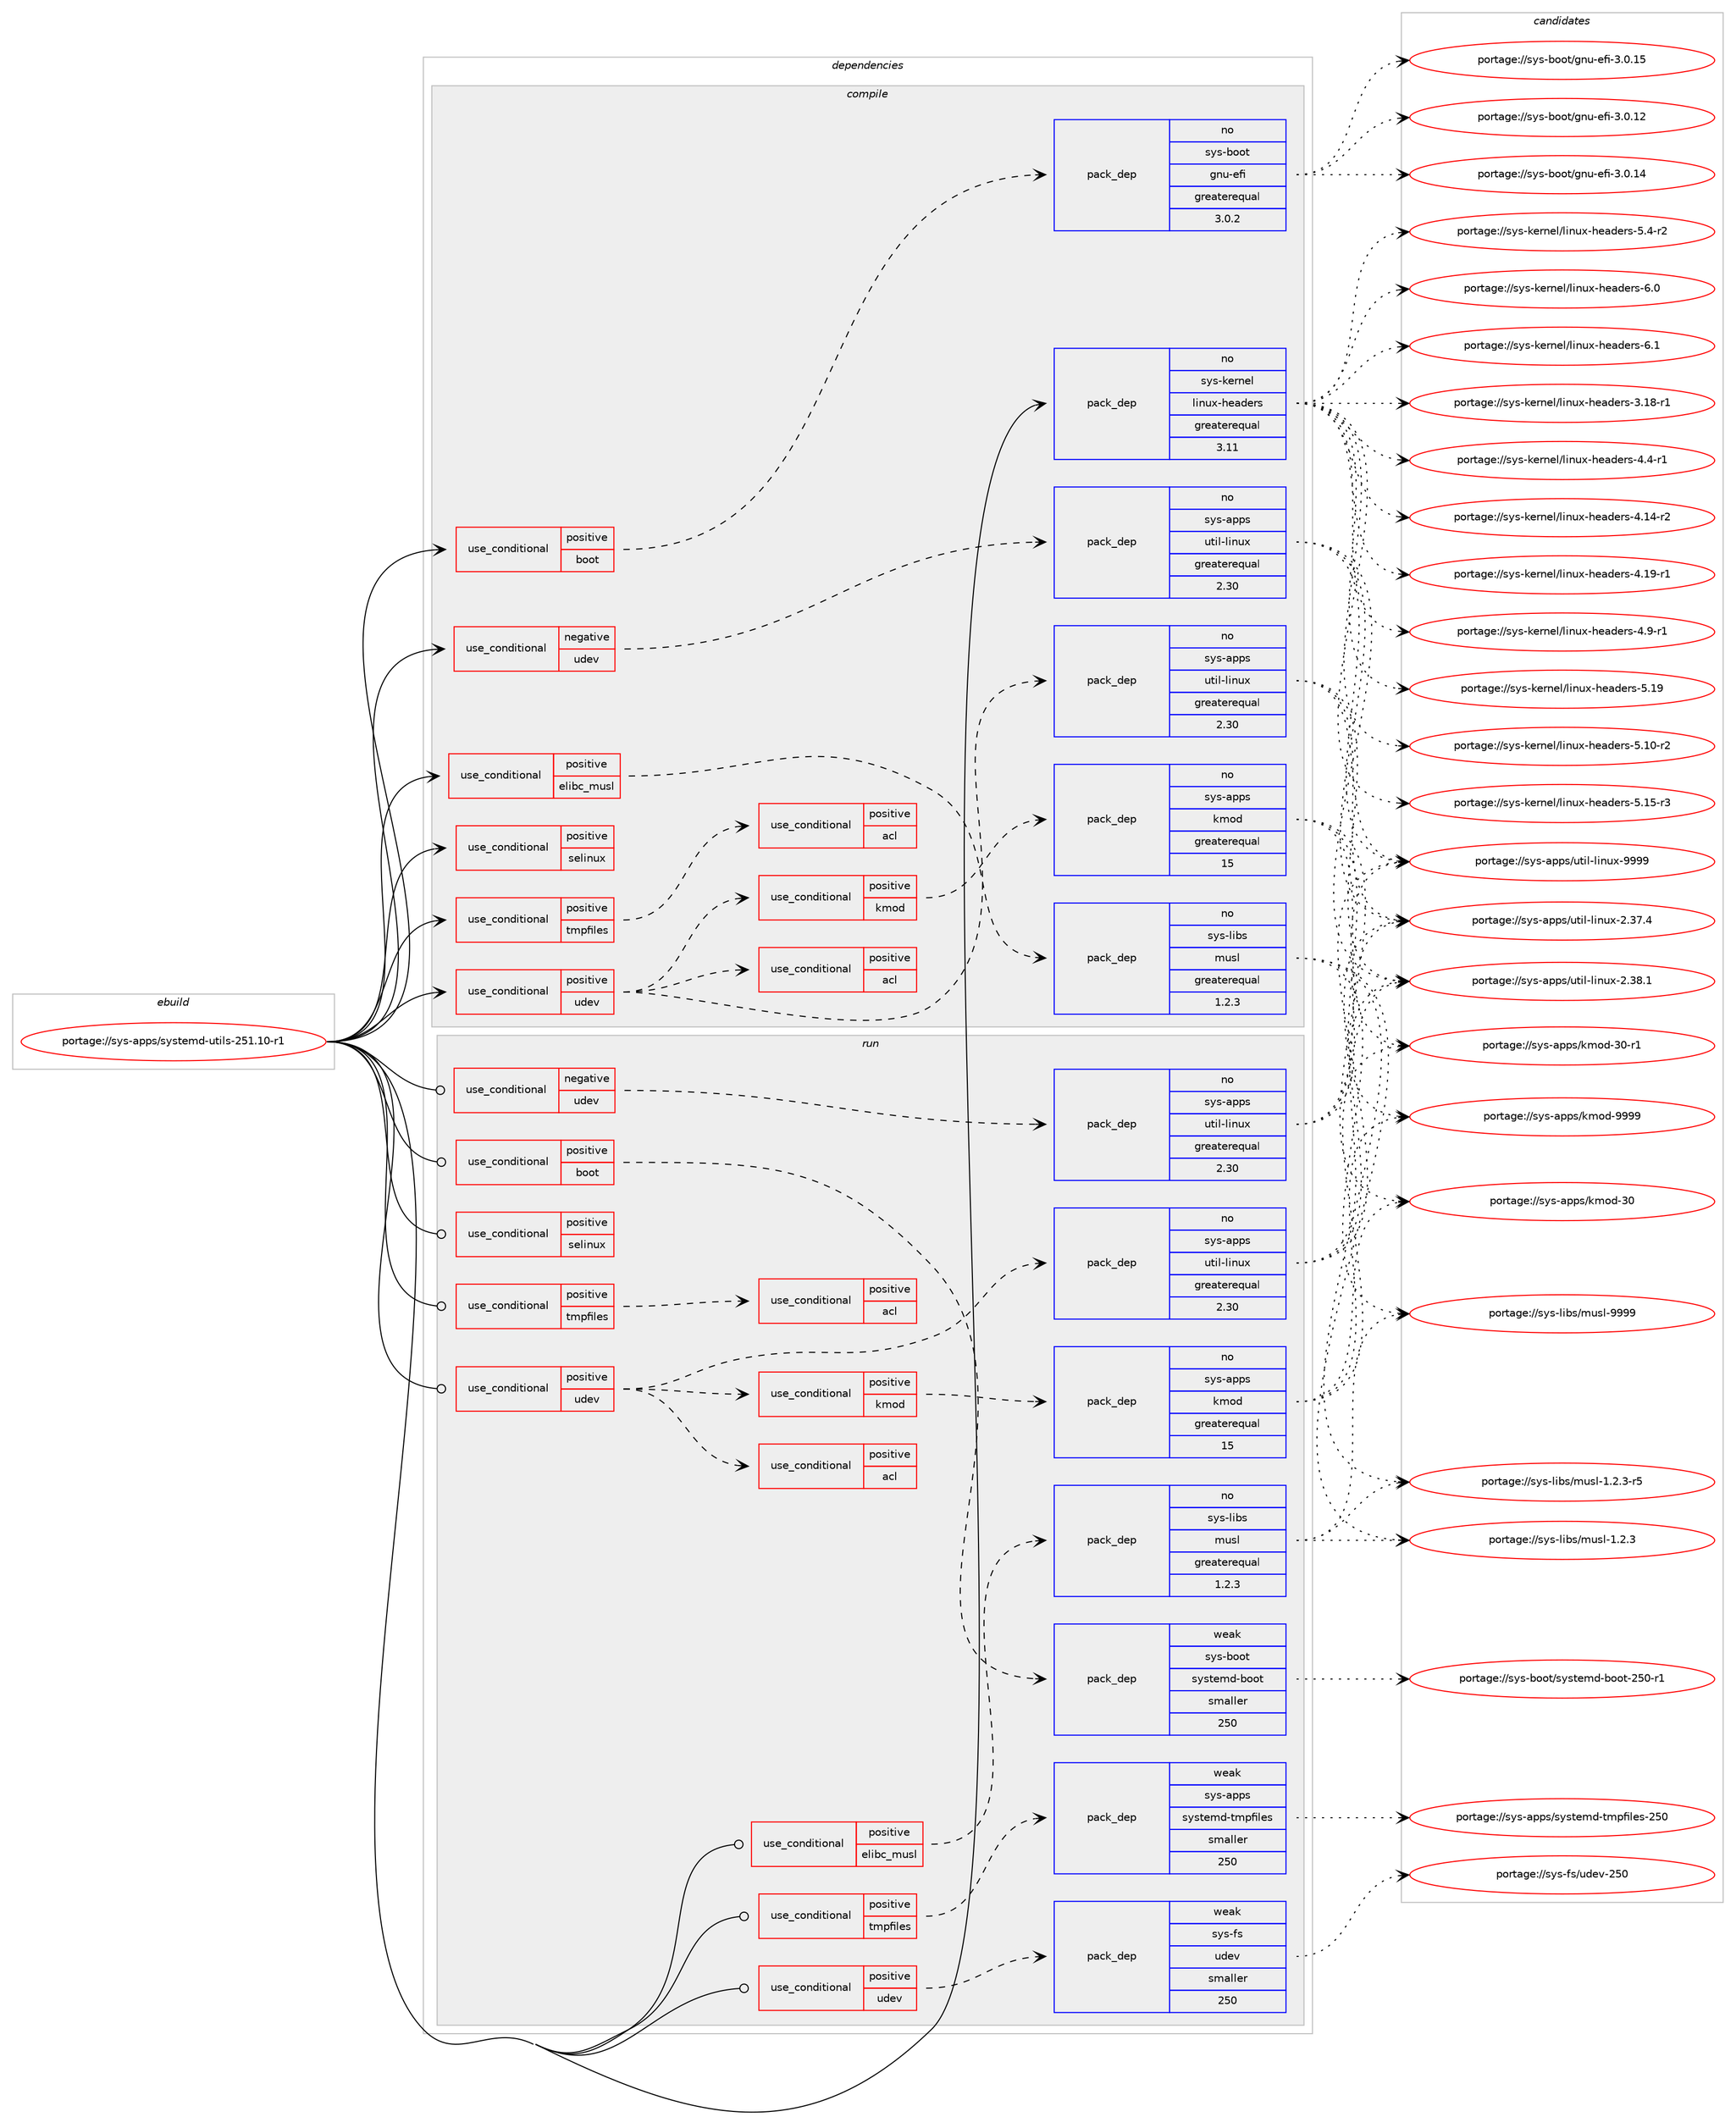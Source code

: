 digraph prolog {

# *************
# Graph options
# *************

newrank=true;
concentrate=true;
compound=true;
graph [rankdir=LR,fontname=Helvetica,fontsize=10,ranksep=1.5];#, ranksep=2.5, nodesep=0.2];
edge  [arrowhead=vee];
node  [fontname=Helvetica,fontsize=10];

# **********
# The ebuild
# **********

subgraph cluster_leftcol {
color=gray;
rank=same;
label=<<i>ebuild</i>>;
id [label="portage://sys-apps/systemd-utils-251.10-r1", color=red, width=4, href="../sys-apps/systemd-utils-251.10-r1.svg"];
}

# ****************
# The dependencies
# ****************

subgraph cluster_midcol {
color=gray;
label=<<i>dependencies</i>>;
subgraph cluster_compile {
fillcolor="#eeeeee";
style=filled;
label=<<i>compile</i>>;
subgraph cond3527 {
dependency5412 [label=<<TABLE BORDER="0" CELLBORDER="1" CELLSPACING="0" CELLPADDING="4"><TR><TD ROWSPAN="3" CELLPADDING="10">use_conditional</TD></TR><TR><TD>negative</TD></TR><TR><TD>udev</TD></TR></TABLE>>, shape=none, color=red];
subgraph pack1835 {
dependency5413 [label=<<TABLE BORDER="0" CELLBORDER="1" CELLSPACING="0" CELLPADDING="4" WIDTH="220"><TR><TD ROWSPAN="6" CELLPADDING="30">pack_dep</TD></TR><TR><TD WIDTH="110">no</TD></TR><TR><TD>sys-apps</TD></TR><TR><TD>util-linux</TD></TR><TR><TD>greaterequal</TD></TR><TR><TD>2.30</TD></TR></TABLE>>, shape=none, color=blue];
}
dependency5412:e -> dependency5413:w [weight=20,style="dashed",arrowhead="vee"];
# *** BEGIN UNKNOWN DEPENDENCY TYPE (TODO) ***
# dependency5412 -> package_dependency(portage://sys-apps/systemd-utils-251.10-r1,install,no,sys-libs,libcap,none,[,,],[slot(0),equal],[])
# *** END UNKNOWN DEPENDENCY TYPE (TODO) ***

# *** BEGIN UNKNOWN DEPENDENCY TYPE (TODO) ***
# dependency5412 -> package_dependency(portage://sys-apps/systemd-utils-251.10-r1,install,no,virtual,libcrypt,none,[,,],any_same_slot,[])
# *** END UNKNOWN DEPENDENCY TYPE (TODO) ***

}
id:e -> dependency5412:w [weight=20,style="solid",arrowhead="vee"];
subgraph cond3528 {
dependency5414 [label=<<TABLE BORDER="0" CELLBORDER="1" CELLSPACING="0" CELLPADDING="4"><TR><TD ROWSPAN="3" CELLPADDING="10">use_conditional</TD></TR><TR><TD>positive</TD></TR><TR><TD>boot</TD></TR></TABLE>>, shape=none, color=red];
subgraph pack1836 {
dependency5415 [label=<<TABLE BORDER="0" CELLBORDER="1" CELLSPACING="0" CELLPADDING="4" WIDTH="220"><TR><TD ROWSPAN="6" CELLPADDING="30">pack_dep</TD></TR><TR><TD WIDTH="110">no</TD></TR><TR><TD>sys-boot</TD></TR><TR><TD>gnu-efi</TD></TR><TR><TD>greaterequal</TD></TR><TR><TD>3.0.2</TD></TR></TABLE>>, shape=none, color=blue];
}
dependency5414:e -> dependency5415:w [weight=20,style="dashed",arrowhead="vee"];
}
id:e -> dependency5414:w [weight=20,style="solid",arrowhead="vee"];
subgraph cond3529 {
dependency5416 [label=<<TABLE BORDER="0" CELLBORDER="1" CELLSPACING="0" CELLPADDING="4"><TR><TD ROWSPAN="3" CELLPADDING="10">use_conditional</TD></TR><TR><TD>positive</TD></TR><TR><TD>elibc_musl</TD></TR></TABLE>>, shape=none, color=red];
subgraph pack1837 {
dependency5417 [label=<<TABLE BORDER="0" CELLBORDER="1" CELLSPACING="0" CELLPADDING="4" WIDTH="220"><TR><TD ROWSPAN="6" CELLPADDING="30">pack_dep</TD></TR><TR><TD WIDTH="110">no</TD></TR><TR><TD>sys-libs</TD></TR><TR><TD>musl</TD></TR><TR><TD>greaterequal</TD></TR><TR><TD>1.2.3</TD></TR></TABLE>>, shape=none, color=blue];
}
dependency5416:e -> dependency5417:w [weight=20,style="dashed",arrowhead="vee"];
}
id:e -> dependency5416:w [weight=20,style="solid",arrowhead="vee"];
subgraph cond3530 {
dependency5418 [label=<<TABLE BORDER="0" CELLBORDER="1" CELLSPACING="0" CELLPADDING="4"><TR><TD ROWSPAN="3" CELLPADDING="10">use_conditional</TD></TR><TR><TD>positive</TD></TR><TR><TD>selinux</TD></TR></TABLE>>, shape=none, color=red];
# *** BEGIN UNKNOWN DEPENDENCY TYPE (TODO) ***
# dependency5418 -> package_dependency(portage://sys-apps/systemd-utils-251.10-r1,install,no,sys-libs,libselinux,none,[,,],[slot(0),equal],[])
# *** END UNKNOWN DEPENDENCY TYPE (TODO) ***

}
id:e -> dependency5418:w [weight=20,style="solid",arrowhead="vee"];
subgraph cond3531 {
dependency5419 [label=<<TABLE BORDER="0" CELLBORDER="1" CELLSPACING="0" CELLPADDING="4"><TR><TD ROWSPAN="3" CELLPADDING="10">use_conditional</TD></TR><TR><TD>positive</TD></TR><TR><TD>tmpfiles</TD></TR></TABLE>>, shape=none, color=red];
subgraph cond3532 {
dependency5420 [label=<<TABLE BORDER="0" CELLBORDER="1" CELLSPACING="0" CELLPADDING="4"><TR><TD ROWSPAN="3" CELLPADDING="10">use_conditional</TD></TR><TR><TD>positive</TD></TR><TR><TD>acl</TD></TR></TABLE>>, shape=none, color=red];
# *** BEGIN UNKNOWN DEPENDENCY TYPE (TODO) ***
# dependency5420 -> package_dependency(portage://sys-apps/systemd-utils-251.10-r1,install,no,sys-apps,acl,none,[,,],[slot(0),equal],[])
# *** END UNKNOWN DEPENDENCY TYPE (TODO) ***

}
dependency5419:e -> dependency5420:w [weight=20,style="dashed",arrowhead="vee"];
}
id:e -> dependency5419:w [weight=20,style="solid",arrowhead="vee"];
subgraph cond3533 {
dependency5421 [label=<<TABLE BORDER="0" CELLBORDER="1" CELLSPACING="0" CELLPADDING="4"><TR><TD ROWSPAN="3" CELLPADDING="10">use_conditional</TD></TR><TR><TD>positive</TD></TR><TR><TD>udev</TD></TR></TABLE>>, shape=none, color=red];
subgraph pack1838 {
dependency5422 [label=<<TABLE BORDER="0" CELLBORDER="1" CELLSPACING="0" CELLPADDING="4" WIDTH="220"><TR><TD ROWSPAN="6" CELLPADDING="30">pack_dep</TD></TR><TR><TD WIDTH="110">no</TD></TR><TR><TD>sys-apps</TD></TR><TR><TD>util-linux</TD></TR><TR><TD>greaterequal</TD></TR><TR><TD>2.30</TD></TR></TABLE>>, shape=none, color=blue];
}
dependency5421:e -> dependency5422:w [weight=20,style="dashed",arrowhead="vee"];
# *** BEGIN UNKNOWN DEPENDENCY TYPE (TODO) ***
# dependency5421 -> package_dependency(portage://sys-apps/systemd-utils-251.10-r1,install,no,sys-libs,libcap,none,[,,],[slot(0),equal],[use(optenable(abi_x86_32),negative),use(optenable(abi_x86_64),negative),use(optenable(abi_x86_x32),negative),use(optenable(abi_mips_n32),negative),use(optenable(abi_mips_n64),negative),use(optenable(abi_mips_o32),negative),use(optenable(abi_s390_32),negative),use(optenable(abi_s390_64),negative)])
# *** END UNKNOWN DEPENDENCY TYPE (TODO) ***

# *** BEGIN UNKNOWN DEPENDENCY TYPE (TODO) ***
# dependency5421 -> package_dependency(portage://sys-apps/systemd-utils-251.10-r1,install,no,virtual,libcrypt,none,[,,],any_same_slot,[use(optenable(abi_x86_32),negative),use(optenable(abi_x86_64),negative),use(optenable(abi_x86_x32),negative),use(optenable(abi_mips_n32),negative),use(optenable(abi_mips_n64),negative),use(optenable(abi_mips_o32),negative),use(optenable(abi_s390_32),negative),use(optenable(abi_s390_64),negative)])
# *** END UNKNOWN DEPENDENCY TYPE (TODO) ***

subgraph cond3534 {
dependency5423 [label=<<TABLE BORDER="0" CELLBORDER="1" CELLSPACING="0" CELLPADDING="4"><TR><TD ROWSPAN="3" CELLPADDING="10">use_conditional</TD></TR><TR><TD>positive</TD></TR><TR><TD>acl</TD></TR></TABLE>>, shape=none, color=red];
# *** BEGIN UNKNOWN DEPENDENCY TYPE (TODO) ***
# dependency5423 -> package_dependency(portage://sys-apps/systemd-utils-251.10-r1,install,no,sys-apps,acl,none,[,,],[slot(0),equal],[])
# *** END UNKNOWN DEPENDENCY TYPE (TODO) ***

}
dependency5421:e -> dependency5423:w [weight=20,style="dashed",arrowhead="vee"];
subgraph cond3535 {
dependency5424 [label=<<TABLE BORDER="0" CELLBORDER="1" CELLSPACING="0" CELLPADDING="4"><TR><TD ROWSPAN="3" CELLPADDING="10">use_conditional</TD></TR><TR><TD>positive</TD></TR><TR><TD>kmod</TD></TR></TABLE>>, shape=none, color=red];
subgraph pack1839 {
dependency5425 [label=<<TABLE BORDER="0" CELLBORDER="1" CELLSPACING="0" CELLPADDING="4" WIDTH="220"><TR><TD ROWSPAN="6" CELLPADDING="30">pack_dep</TD></TR><TR><TD WIDTH="110">no</TD></TR><TR><TD>sys-apps</TD></TR><TR><TD>kmod</TD></TR><TR><TD>greaterequal</TD></TR><TR><TD>15</TD></TR></TABLE>>, shape=none, color=blue];
}
dependency5424:e -> dependency5425:w [weight=20,style="dashed",arrowhead="vee"];
}
dependency5421:e -> dependency5424:w [weight=20,style="dashed",arrowhead="vee"];
}
id:e -> dependency5421:w [weight=20,style="solid",arrowhead="vee"];
subgraph pack1840 {
dependency5426 [label=<<TABLE BORDER="0" CELLBORDER="1" CELLSPACING="0" CELLPADDING="4" WIDTH="220"><TR><TD ROWSPAN="6" CELLPADDING="30">pack_dep</TD></TR><TR><TD WIDTH="110">no</TD></TR><TR><TD>sys-kernel</TD></TR><TR><TD>linux-headers</TD></TR><TR><TD>greaterequal</TD></TR><TR><TD>3.11</TD></TR></TABLE>>, shape=none, color=blue];
}
id:e -> dependency5426:w [weight=20,style="solid",arrowhead="vee"];
}
subgraph cluster_compileandrun {
fillcolor="#eeeeee";
style=filled;
label=<<i>compile and run</i>>;
}
subgraph cluster_run {
fillcolor="#eeeeee";
style=filled;
label=<<i>run</i>>;
subgraph cond3536 {
dependency5427 [label=<<TABLE BORDER="0" CELLBORDER="1" CELLSPACING="0" CELLPADDING="4"><TR><TD ROWSPAN="3" CELLPADDING="10">use_conditional</TD></TR><TR><TD>negative</TD></TR><TR><TD>udev</TD></TR></TABLE>>, shape=none, color=red];
subgraph pack1841 {
dependency5428 [label=<<TABLE BORDER="0" CELLBORDER="1" CELLSPACING="0" CELLPADDING="4" WIDTH="220"><TR><TD ROWSPAN="6" CELLPADDING="30">pack_dep</TD></TR><TR><TD WIDTH="110">no</TD></TR><TR><TD>sys-apps</TD></TR><TR><TD>util-linux</TD></TR><TR><TD>greaterequal</TD></TR><TR><TD>2.30</TD></TR></TABLE>>, shape=none, color=blue];
}
dependency5427:e -> dependency5428:w [weight=20,style="dashed",arrowhead="vee"];
# *** BEGIN UNKNOWN DEPENDENCY TYPE (TODO) ***
# dependency5427 -> package_dependency(portage://sys-apps/systemd-utils-251.10-r1,run,no,sys-libs,libcap,none,[,,],[slot(0),equal],[])
# *** END UNKNOWN DEPENDENCY TYPE (TODO) ***

# *** BEGIN UNKNOWN DEPENDENCY TYPE (TODO) ***
# dependency5427 -> package_dependency(portage://sys-apps/systemd-utils-251.10-r1,run,no,virtual,libcrypt,none,[,,],any_same_slot,[])
# *** END UNKNOWN DEPENDENCY TYPE (TODO) ***

}
id:e -> dependency5427:w [weight=20,style="solid",arrowhead="odot"];
subgraph cond3537 {
dependency5429 [label=<<TABLE BORDER="0" CELLBORDER="1" CELLSPACING="0" CELLPADDING="4"><TR><TD ROWSPAN="3" CELLPADDING="10">use_conditional</TD></TR><TR><TD>positive</TD></TR><TR><TD>boot</TD></TR></TABLE>>, shape=none, color=red];
subgraph pack1842 {
dependency5430 [label=<<TABLE BORDER="0" CELLBORDER="1" CELLSPACING="0" CELLPADDING="4" WIDTH="220"><TR><TD ROWSPAN="6" CELLPADDING="30">pack_dep</TD></TR><TR><TD WIDTH="110">weak</TD></TR><TR><TD>sys-boot</TD></TR><TR><TD>systemd-boot</TD></TR><TR><TD>smaller</TD></TR><TR><TD>250</TD></TR></TABLE>>, shape=none, color=blue];
}
dependency5429:e -> dependency5430:w [weight=20,style="dashed",arrowhead="vee"];
}
id:e -> dependency5429:w [weight=20,style="solid",arrowhead="odot"];
subgraph cond3538 {
dependency5431 [label=<<TABLE BORDER="0" CELLBORDER="1" CELLSPACING="0" CELLPADDING="4"><TR><TD ROWSPAN="3" CELLPADDING="10">use_conditional</TD></TR><TR><TD>positive</TD></TR><TR><TD>elibc_musl</TD></TR></TABLE>>, shape=none, color=red];
subgraph pack1843 {
dependency5432 [label=<<TABLE BORDER="0" CELLBORDER="1" CELLSPACING="0" CELLPADDING="4" WIDTH="220"><TR><TD ROWSPAN="6" CELLPADDING="30">pack_dep</TD></TR><TR><TD WIDTH="110">no</TD></TR><TR><TD>sys-libs</TD></TR><TR><TD>musl</TD></TR><TR><TD>greaterequal</TD></TR><TR><TD>1.2.3</TD></TR></TABLE>>, shape=none, color=blue];
}
dependency5431:e -> dependency5432:w [weight=20,style="dashed",arrowhead="vee"];
}
id:e -> dependency5431:w [weight=20,style="solid",arrowhead="odot"];
subgraph cond3539 {
dependency5433 [label=<<TABLE BORDER="0" CELLBORDER="1" CELLSPACING="0" CELLPADDING="4"><TR><TD ROWSPAN="3" CELLPADDING="10">use_conditional</TD></TR><TR><TD>positive</TD></TR><TR><TD>selinux</TD></TR></TABLE>>, shape=none, color=red];
# *** BEGIN UNKNOWN DEPENDENCY TYPE (TODO) ***
# dependency5433 -> package_dependency(portage://sys-apps/systemd-utils-251.10-r1,run,no,sys-libs,libselinux,none,[,,],[slot(0),equal],[])
# *** END UNKNOWN DEPENDENCY TYPE (TODO) ***

}
id:e -> dependency5433:w [weight=20,style="solid",arrowhead="odot"];
subgraph cond3540 {
dependency5434 [label=<<TABLE BORDER="0" CELLBORDER="1" CELLSPACING="0" CELLPADDING="4"><TR><TD ROWSPAN="3" CELLPADDING="10">use_conditional</TD></TR><TR><TD>positive</TD></TR><TR><TD>tmpfiles</TD></TR></TABLE>>, shape=none, color=red];
subgraph cond3541 {
dependency5435 [label=<<TABLE BORDER="0" CELLBORDER="1" CELLSPACING="0" CELLPADDING="4"><TR><TD ROWSPAN="3" CELLPADDING="10">use_conditional</TD></TR><TR><TD>positive</TD></TR><TR><TD>acl</TD></TR></TABLE>>, shape=none, color=red];
# *** BEGIN UNKNOWN DEPENDENCY TYPE (TODO) ***
# dependency5435 -> package_dependency(portage://sys-apps/systemd-utils-251.10-r1,run,no,sys-apps,acl,none,[,,],[slot(0),equal],[])
# *** END UNKNOWN DEPENDENCY TYPE (TODO) ***

}
dependency5434:e -> dependency5435:w [weight=20,style="dashed",arrowhead="vee"];
}
id:e -> dependency5434:w [weight=20,style="solid",arrowhead="odot"];
subgraph cond3542 {
dependency5436 [label=<<TABLE BORDER="0" CELLBORDER="1" CELLSPACING="0" CELLPADDING="4"><TR><TD ROWSPAN="3" CELLPADDING="10">use_conditional</TD></TR><TR><TD>positive</TD></TR><TR><TD>tmpfiles</TD></TR></TABLE>>, shape=none, color=red];
subgraph pack1844 {
dependency5437 [label=<<TABLE BORDER="0" CELLBORDER="1" CELLSPACING="0" CELLPADDING="4" WIDTH="220"><TR><TD ROWSPAN="6" CELLPADDING="30">pack_dep</TD></TR><TR><TD WIDTH="110">weak</TD></TR><TR><TD>sys-apps</TD></TR><TR><TD>systemd-tmpfiles</TD></TR><TR><TD>smaller</TD></TR><TR><TD>250</TD></TR></TABLE>>, shape=none, color=blue];
}
dependency5436:e -> dependency5437:w [weight=20,style="dashed",arrowhead="vee"];
}
id:e -> dependency5436:w [weight=20,style="solid",arrowhead="odot"];
subgraph cond3543 {
dependency5438 [label=<<TABLE BORDER="0" CELLBORDER="1" CELLSPACING="0" CELLPADDING="4"><TR><TD ROWSPAN="3" CELLPADDING="10">use_conditional</TD></TR><TR><TD>positive</TD></TR><TR><TD>udev</TD></TR></TABLE>>, shape=none, color=red];
# *** BEGIN UNKNOWN DEPENDENCY TYPE (TODO) ***
# dependency5438 -> package_dependency(portage://sys-apps/systemd-utils-251.10-r1,run,no,acct-group,audio,none,[,,],[],[])
# *** END UNKNOWN DEPENDENCY TYPE (TODO) ***

# *** BEGIN UNKNOWN DEPENDENCY TYPE (TODO) ***
# dependency5438 -> package_dependency(portage://sys-apps/systemd-utils-251.10-r1,run,no,acct-group,cdrom,none,[,,],[],[])
# *** END UNKNOWN DEPENDENCY TYPE (TODO) ***

# *** BEGIN UNKNOWN DEPENDENCY TYPE (TODO) ***
# dependency5438 -> package_dependency(portage://sys-apps/systemd-utils-251.10-r1,run,no,acct-group,dialout,none,[,,],[],[])
# *** END UNKNOWN DEPENDENCY TYPE (TODO) ***

# *** BEGIN UNKNOWN DEPENDENCY TYPE (TODO) ***
# dependency5438 -> package_dependency(portage://sys-apps/systemd-utils-251.10-r1,run,no,acct-group,disk,none,[,,],[],[])
# *** END UNKNOWN DEPENDENCY TYPE (TODO) ***

# *** BEGIN UNKNOWN DEPENDENCY TYPE (TODO) ***
# dependency5438 -> package_dependency(portage://sys-apps/systemd-utils-251.10-r1,run,no,acct-group,input,none,[,,],[],[])
# *** END UNKNOWN DEPENDENCY TYPE (TODO) ***

# *** BEGIN UNKNOWN DEPENDENCY TYPE (TODO) ***
# dependency5438 -> package_dependency(portage://sys-apps/systemd-utils-251.10-r1,run,no,acct-group,kmem,none,[,,],[],[])
# *** END UNKNOWN DEPENDENCY TYPE (TODO) ***

# *** BEGIN UNKNOWN DEPENDENCY TYPE (TODO) ***
# dependency5438 -> package_dependency(portage://sys-apps/systemd-utils-251.10-r1,run,no,acct-group,kvm,none,[,,],[],[])
# *** END UNKNOWN DEPENDENCY TYPE (TODO) ***

# *** BEGIN UNKNOWN DEPENDENCY TYPE (TODO) ***
# dependency5438 -> package_dependency(portage://sys-apps/systemd-utils-251.10-r1,run,no,acct-group,lp,none,[,,],[],[])
# *** END UNKNOWN DEPENDENCY TYPE (TODO) ***

# *** BEGIN UNKNOWN DEPENDENCY TYPE (TODO) ***
# dependency5438 -> package_dependency(portage://sys-apps/systemd-utils-251.10-r1,run,no,acct-group,render,none,[,,],[],[])
# *** END UNKNOWN DEPENDENCY TYPE (TODO) ***

# *** BEGIN UNKNOWN DEPENDENCY TYPE (TODO) ***
# dependency5438 -> package_dependency(portage://sys-apps/systemd-utils-251.10-r1,run,no,acct-group,sgx,none,[,,],[],[])
# *** END UNKNOWN DEPENDENCY TYPE (TODO) ***

# *** BEGIN UNKNOWN DEPENDENCY TYPE (TODO) ***
# dependency5438 -> package_dependency(portage://sys-apps/systemd-utils-251.10-r1,run,no,acct-group,tape,none,[,,],[],[])
# *** END UNKNOWN DEPENDENCY TYPE (TODO) ***

# *** BEGIN UNKNOWN DEPENDENCY TYPE (TODO) ***
# dependency5438 -> package_dependency(portage://sys-apps/systemd-utils-251.10-r1,run,no,acct-group,tty,none,[,,],[],[])
# *** END UNKNOWN DEPENDENCY TYPE (TODO) ***

# *** BEGIN UNKNOWN DEPENDENCY TYPE (TODO) ***
# dependency5438 -> package_dependency(portage://sys-apps/systemd-utils-251.10-r1,run,no,acct-group,video,none,[,,],[],[])
# *** END UNKNOWN DEPENDENCY TYPE (TODO) ***

# *** BEGIN UNKNOWN DEPENDENCY TYPE (TODO) ***
# dependency5438 -> package_dependency(portage://sys-apps/systemd-utils-251.10-r1,run,weak,sys-apps,gentoo-systemd-integration,none,[,,],[],[])
# *** END UNKNOWN DEPENDENCY TYPE (TODO) ***

# *** BEGIN UNKNOWN DEPENDENCY TYPE (TODO) ***
# dependency5438 -> package_dependency(portage://sys-apps/systemd-utils-251.10-r1,run,weak,sys-apps,hwids,none,[,,],[],[use(enable(udev),none)])
# *** END UNKNOWN DEPENDENCY TYPE (TODO) ***

subgraph pack1845 {
dependency5439 [label=<<TABLE BORDER="0" CELLBORDER="1" CELLSPACING="0" CELLPADDING="4" WIDTH="220"><TR><TD ROWSPAN="6" CELLPADDING="30">pack_dep</TD></TR><TR><TD WIDTH="110">weak</TD></TR><TR><TD>sys-fs</TD></TR><TR><TD>udev</TD></TR><TR><TD>smaller</TD></TR><TR><TD>250</TD></TR></TABLE>>, shape=none, color=blue];
}
dependency5438:e -> dependency5439:w [weight=20,style="dashed",arrowhead="vee"];
# *** BEGIN UNKNOWN DEPENDENCY TYPE (TODO) ***
# dependency5438 -> package_dependency(portage://sys-apps/systemd-utils-251.10-r1,run,weak,sys-fs,eudev,none,[,,],[],[])
# *** END UNKNOWN DEPENDENCY TYPE (TODO) ***

}
id:e -> dependency5438:w [weight=20,style="solid",arrowhead="odot"];
subgraph cond3544 {
dependency5440 [label=<<TABLE BORDER="0" CELLBORDER="1" CELLSPACING="0" CELLPADDING="4"><TR><TD ROWSPAN="3" CELLPADDING="10">use_conditional</TD></TR><TR><TD>positive</TD></TR><TR><TD>udev</TD></TR></TABLE>>, shape=none, color=red];
subgraph pack1846 {
dependency5441 [label=<<TABLE BORDER="0" CELLBORDER="1" CELLSPACING="0" CELLPADDING="4" WIDTH="220"><TR><TD ROWSPAN="6" CELLPADDING="30">pack_dep</TD></TR><TR><TD WIDTH="110">no</TD></TR><TR><TD>sys-apps</TD></TR><TR><TD>util-linux</TD></TR><TR><TD>greaterequal</TD></TR><TR><TD>2.30</TD></TR></TABLE>>, shape=none, color=blue];
}
dependency5440:e -> dependency5441:w [weight=20,style="dashed",arrowhead="vee"];
# *** BEGIN UNKNOWN DEPENDENCY TYPE (TODO) ***
# dependency5440 -> package_dependency(portage://sys-apps/systemd-utils-251.10-r1,run,no,sys-libs,libcap,none,[,,],[slot(0),equal],[use(optenable(abi_x86_32),negative),use(optenable(abi_x86_64),negative),use(optenable(abi_x86_x32),negative),use(optenable(abi_mips_n32),negative),use(optenable(abi_mips_n64),negative),use(optenable(abi_mips_o32),negative),use(optenable(abi_s390_32),negative),use(optenable(abi_s390_64),negative)])
# *** END UNKNOWN DEPENDENCY TYPE (TODO) ***

# *** BEGIN UNKNOWN DEPENDENCY TYPE (TODO) ***
# dependency5440 -> package_dependency(portage://sys-apps/systemd-utils-251.10-r1,run,no,virtual,libcrypt,none,[,,],any_same_slot,[use(optenable(abi_x86_32),negative),use(optenable(abi_x86_64),negative),use(optenable(abi_x86_x32),negative),use(optenable(abi_mips_n32),negative),use(optenable(abi_mips_n64),negative),use(optenable(abi_mips_o32),negative),use(optenable(abi_s390_32),negative),use(optenable(abi_s390_64),negative)])
# *** END UNKNOWN DEPENDENCY TYPE (TODO) ***

subgraph cond3545 {
dependency5442 [label=<<TABLE BORDER="0" CELLBORDER="1" CELLSPACING="0" CELLPADDING="4"><TR><TD ROWSPAN="3" CELLPADDING="10">use_conditional</TD></TR><TR><TD>positive</TD></TR><TR><TD>acl</TD></TR></TABLE>>, shape=none, color=red];
# *** BEGIN UNKNOWN DEPENDENCY TYPE (TODO) ***
# dependency5442 -> package_dependency(portage://sys-apps/systemd-utils-251.10-r1,run,no,sys-apps,acl,none,[,,],[slot(0),equal],[])
# *** END UNKNOWN DEPENDENCY TYPE (TODO) ***

}
dependency5440:e -> dependency5442:w [weight=20,style="dashed",arrowhead="vee"];
subgraph cond3546 {
dependency5443 [label=<<TABLE BORDER="0" CELLBORDER="1" CELLSPACING="0" CELLPADDING="4"><TR><TD ROWSPAN="3" CELLPADDING="10">use_conditional</TD></TR><TR><TD>positive</TD></TR><TR><TD>kmod</TD></TR></TABLE>>, shape=none, color=red];
subgraph pack1847 {
dependency5444 [label=<<TABLE BORDER="0" CELLBORDER="1" CELLSPACING="0" CELLPADDING="4" WIDTH="220"><TR><TD ROWSPAN="6" CELLPADDING="30">pack_dep</TD></TR><TR><TD WIDTH="110">no</TD></TR><TR><TD>sys-apps</TD></TR><TR><TD>kmod</TD></TR><TR><TD>greaterequal</TD></TR><TR><TD>15</TD></TR></TABLE>>, shape=none, color=blue];
}
dependency5443:e -> dependency5444:w [weight=20,style="dashed",arrowhead="vee"];
}
dependency5440:e -> dependency5443:w [weight=20,style="dashed",arrowhead="vee"];
}
id:e -> dependency5440:w [weight=20,style="solid",arrowhead="odot"];
# *** BEGIN UNKNOWN DEPENDENCY TYPE (TODO) ***
# id -> package_dependency(portage://sys-apps/systemd-utils-251.10-r1,run,weak,sys-apps,systemd,none,[,,],[],[])
# *** END UNKNOWN DEPENDENCY TYPE (TODO) ***

}
}

# **************
# The candidates
# **************

subgraph cluster_choices {
rank=same;
color=gray;
label=<<i>candidates</i>>;

subgraph choice1835 {
color=black;
nodesep=1;
choice1151211154597112112115471171161051084510810511011712045504651554652 [label="portage://sys-apps/util-linux-2.37.4", color=red, width=4,href="../sys-apps/util-linux-2.37.4.svg"];
choice1151211154597112112115471171161051084510810511011712045504651564649 [label="portage://sys-apps/util-linux-2.38.1", color=red, width=4,href="../sys-apps/util-linux-2.38.1.svg"];
choice115121115459711211211547117116105108451081051101171204557575757 [label="portage://sys-apps/util-linux-9999", color=red, width=4,href="../sys-apps/util-linux-9999.svg"];
dependency5413:e -> choice1151211154597112112115471171161051084510810511011712045504651554652:w [style=dotted,weight="100"];
dependency5413:e -> choice1151211154597112112115471171161051084510810511011712045504651564649:w [style=dotted,weight="100"];
dependency5413:e -> choice115121115459711211211547117116105108451081051101171204557575757:w [style=dotted,weight="100"];
}
subgraph choice1836 {
color=black;
nodesep=1;
choice1151211154598111111116471031101174510110210545514648464950 [label="portage://sys-boot/gnu-efi-3.0.12", color=red, width=4,href="../sys-boot/gnu-efi-3.0.12.svg"];
choice1151211154598111111116471031101174510110210545514648464952 [label="portage://sys-boot/gnu-efi-3.0.14", color=red, width=4,href="../sys-boot/gnu-efi-3.0.14.svg"];
choice1151211154598111111116471031101174510110210545514648464953 [label="portage://sys-boot/gnu-efi-3.0.15", color=red, width=4,href="../sys-boot/gnu-efi-3.0.15.svg"];
dependency5415:e -> choice1151211154598111111116471031101174510110210545514648464950:w [style=dotted,weight="100"];
dependency5415:e -> choice1151211154598111111116471031101174510110210545514648464952:w [style=dotted,weight="100"];
dependency5415:e -> choice1151211154598111111116471031101174510110210545514648464953:w [style=dotted,weight="100"];
}
subgraph choice1837 {
color=black;
nodesep=1;
choice115121115451081059811547109117115108454946504651 [label="portage://sys-libs/musl-1.2.3", color=red, width=4,href="../sys-libs/musl-1.2.3.svg"];
choice1151211154510810598115471091171151084549465046514511453 [label="portage://sys-libs/musl-1.2.3-r5", color=red, width=4,href="../sys-libs/musl-1.2.3-r5.svg"];
choice1151211154510810598115471091171151084557575757 [label="portage://sys-libs/musl-9999", color=red, width=4,href="../sys-libs/musl-9999.svg"];
dependency5417:e -> choice115121115451081059811547109117115108454946504651:w [style=dotted,weight="100"];
dependency5417:e -> choice1151211154510810598115471091171151084549465046514511453:w [style=dotted,weight="100"];
dependency5417:e -> choice1151211154510810598115471091171151084557575757:w [style=dotted,weight="100"];
}
subgraph choice1838 {
color=black;
nodesep=1;
choice1151211154597112112115471171161051084510810511011712045504651554652 [label="portage://sys-apps/util-linux-2.37.4", color=red, width=4,href="../sys-apps/util-linux-2.37.4.svg"];
choice1151211154597112112115471171161051084510810511011712045504651564649 [label="portage://sys-apps/util-linux-2.38.1", color=red, width=4,href="../sys-apps/util-linux-2.38.1.svg"];
choice115121115459711211211547117116105108451081051101171204557575757 [label="portage://sys-apps/util-linux-9999", color=red, width=4,href="../sys-apps/util-linux-9999.svg"];
dependency5422:e -> choice1151211154597112112115471171161051084510810511011712045504651554652:w [style=dotted,weight="100"];
dependency5422:e -> choice1151211154597112112115471171161051084510810511011712045504651564649:w [style=dotted,weight="100"];
dependency5422:e -> choice115121115459711211211547117116105108451081051101171204557575757:w [style=dotted,weight="100"];
}
subgraph choice1839 {
color=black;
nodesep=1;
choice115121115459711211211547107109111100455148 [label="portage://sys-apps/kmod-30", color=red, width=4,href="../sys-apps/kmod-30.svg"];
choice1151211154597112112115471071091111004551484511449 [label="portage://sys-apps/kmod-30-r1", color=red, width=4,href="../sys-apps/kmod-30-r1.svg"];
choice1151211154597112112115471071091111004557575757 [label="portage://sys-apps/kmod-9999", color=red, width=4,href="../sys-apps/kmod-9999.svg"];
dependency5425:e -> choice115121115459711211211547107109111100455148:w [style=dotted,weight="100"];
dependency5425:e -> choice1151211154597112112115471071091111004551484511449:w [style=dotted,weight="100"];
dependency5425:e -> choice1151211154597112112115471071091111004557575757:w [style=dotted,weight="100"];
}
subgraph choice1840 {
color=black;
nodesep=1;
choice1151211154510710111411010110847108105110117120451041019710010111411545514649564511449 [label="portage://sys-kernel/linux-headers-3.18-r1", color=red, width=4,href="../sys-kernel/linux-headers-3.18-r1.svg"];
choice1151211154510710111411010110847108105110117120451041019710010111411545524649524511450 [label="portage://sys-kernel/linux-headers-4.14-r2", color=red, width=4,href="../sys-kernel/linux-headers-4.14-r2.svg"];
choice1151211154510710111411010110847108105110117120451041019710010111411545524649574511449 [label="portage://sys-kernel/linux-headers-4.19-r1", color=red, width=4,href="../sys-kernel/linux-headers-4.19-r1.svg"];
choice11512111545107101114110101108471081051101171204510410197100101114115455246524511449 [label="portage://sys-kernel/linux-headers-4.4-r1", color=red, width=4,href="../sys-kernel/linux-headers-4.4-r1.svg"];
choice11512111545107101114110101108471081051101171204510410197100101114115455246574511449 [label="portage://sys-kernel/linux-headers-4.9-r1", color=red, width=4,href="../sys-kernel/linux-headers-4.9-r1.svg"];
choice1151211154510710111411010110847108105110117120451041019710010111411545534649484511450 [label="portage://sys-kernel/linux-headers-5.10-r2", color=red, width=4,href="../sys-kernel/linux-headers-5.10-r2.svg"];
choice1151211154510710111411010110847108105110117120451041019710010111411545534649534511451 [label="portage://sys-kernel/linux-headers-5.15-r3", color=red, width=4,href="../sys-kernel/linux-headers-5.15-r3.svg"];
choice115121115451071011141101011084710810511011712045104101971001011141154553464957 [label="portage://sys-kernel/linux-headers-5.19", color=red, width=4,href="../sys-kernel/linux-headers-5.19.svg"];
choice11512111545107101114110101108471081051101171204510410197100101114115455346524511450 [label="portage://sys-kernel/linux-headers-5.4-r2", color=red, width=4,href="../sys-kernel/linux-headers-5.4-r2.svg"];
choice1151211154510710111411010110847108105110117120451041019710010111411545544648 [label="portage://sys-kernel/linux-headers-6.0", color=red, width=4,href="../sys-kernel/linux-headers-6.0.svg"];
choice1151211154510710111411010110847108105110117120451041019710010111411545544649 [label="portage://sys-kernel/linux-headers-6.1", color=red, width=4,href="../sys-kernel/linux-headers-6.1.svg"];
dependency5426:e -> choice1151211154510710111411010110847108105110117120451041019710010111411545514649564511449:w [style=dotted,weight="100"];
dependency5426:e -> choice1151211154510710111411010110847108105110117120451041019710010111411545524649524511450:w [style=dotted,weight="100"];
dependency5426:e -> choice1151211154510710111411010110847108105110117120451041019710010111411545524649574511449:w [style=dotted,weight="100"];
dependency5426:e -> choice11512111545107101114110101108471081051101171204510410197100101114115455246524511449:w [style=dotted,weight="100"];
dependency5426:e -> choice11512111545107101114110101108471081051101171204510410197100101114115455246574511449:w [style=dotted,weight="100"];
dependency5426:e -> choice1151211154510710111411010110847108105110117120451041019710010111411545534649484511450:w [style=dotted,weight="100"];
dependency5426:e -> choice1151211154510710111411010110847108105110117120451041019710010111411545534649534511451:w [style=dotted,weight="100"];
dependency5426:e -> choice115121115451071011141101011084710810511011712045104101971001011141154553464957:w [style=dotted,weight="100"];
dependency5426:e -> choice11512111545107101114110101108471081051101171204510410197100101114115455346524511450:w [style=dotted,weight="100"];
dependency5426:e -> choice1151211154510710111411010110847108105110117120451041019710010111411545544648:w [style=dotted,weight="100"];
dependency5426:e -> choice1151211154510710111411010110847108105110117120451041019710010111411545544649:w [style=dotted,weight="100"];
}
subgraph choice1841 {
color=black;
nodesep=1;
choice1151211154597112112115471171161051084510810511011712045504651554652 [label="portage://sys-apps/util-linux-2.37.4", color=red, width=4,href="../sys-apps/util-linux-2.37.4.svg"];
choice1151211154597112112115471171161051084510810511011712045504651564649 [label="portage://sys-apps/util-linux-2.38.1", color=red, width=4,href="../sys-apps/util-linux-2.38.1.svg"];
choice115121115459711211211547117116105108451081051101171204557575757 [label="portage://sys-apps/util-linux-9999", color=red, width=4,href="../sys-apps/util-linux-9999.svg"];
dependency5428:e -> choice1151211154597112112115471171161051084510810511011712045504651554652:w [style=dotted,weight="100"];
dependency5428:e -> choice1151211154597112112115471171161051084510810511011712045504651564649:w [style=dotted,weight="100"];
dependency5428:e -> choice115121115459711211211547117116105108451081051101171204557575757:w [style=dotted,weight="100"];
}
subgraph choice1842 {
color=black;
nodesep=1;
choice1151211154598111111116471151211151161011091004598111111116455053484511449 [label="portage://sys-boot/systemd-boot-250-r1", color=red, width=4,href="../sys-boot/systemd-boot-250-r1.svg"];
dependency5430:e -> choice1151211154598111111116471151211151161011091004598111111116455053484511449:w [style=dotted,weight="100"];
}
subgraph choice1843 {
color=black;
nodesep=1;
choice115121115451081059811547109117115108454946504651 [label="portage://sys-libs/musl-1.2.3", color=red, width=4,href="../sys-libs/musl-1.2.3.svg"];
choice1151211154510810598115471091171151084549465046514511453 [label="portage://sys-libs/musl-1.2.3-r5", color=red, width=4,href="../sys-libs/musl-1.2.3-r5.svg"];
choice1151211154510810598115471091171151084557575757 [label="portage://sys-libs/musl-9999", color=red, width=4,href="../sys-libs/musl-9999.svg"];
dependency5432:e -> choice115121115451081059811547109117115108454946504651:w [style=dotted,weight="100"];
dependency5432:e -> choice1151211154510810598115471091171151084549465046514511453:w [style=dotted,weight="100"];
dependency5432:e -> choice1151211154510810598115471091171151084557575757:w [style=dotted,weight="100"];
}
subgraph choice1844 {
color=black;
nodesep=1;
choice1151211154597112112115471151211151161011091004511610911210210510810111545505348 [label="portage://sys-apps/systemd-tmpfiles-250", color=red, width=4,href="../sys-apps/systemd-tmpfiles-250.svg"];
dependency5437:e -> choice1151211154597112112115471151211151161011091004511610911210210510810111545505348:w [style=dotted,weight="100"];
}
subgraph choice1845 {
color=black;
nodesep=1;
choice115121115451021154711710010111845505348 [label="portage://sys-fs/udev-250", color=red, width=4,href="../sys-fs/udev-250.svg"];
dependency5439:e -> choice115121115451021154711710010111845505348:w [style=dotted,weight="100"];
}
subgraph choice1846 {
color=black;
nodesep=1;
choice1151211154597112112115471171161051084510810511011712045504651554652 [label="portage://sys-apps/util-linux-2.37.4", color=red, width=4,href="../sys-apps/util-linux-2.37.4.svg"];
choice1151211154597112112115471171161051084510810511011712045504651564649 [label="portage://sys-apps/util-linux-2.38.1", color=red, width=4,href="../sys-apps/util-linux-2.38.1.svg"];
choice115121115459711211211547117116105108451081051101171204557575757 [label="portage://sys-apps/util-linux-9999", color=red, width=4,href="../sys-apps/util-linux-9999.svg"];
dependency5441:e -> choice1151211154597112112115471171161051084510810511011712045504651554652:w [style=dotted,weight="100"];
dependency5441:e -> choice1151211154597112112115471171161051084510810511011712045504651564649:w [style=dotted,weight="100"];
dependency5441:e -> choice115121115459711211211547117116105108451081051101171204557575757:w [style=dotted,weight="100"];
}
subgraph choice1847 {
color=black;
nodesep=1;
choice115121115459711211211547107109111100455148 [label="portage://sys-apps/kmod-30", color=red, width=4,href="../sys-apps/kmod-30.svg"];
choice1151211154597112112115471071091111004551484511449 [label="portage://sys-apps/kmod-30-r1", color=red, width=4,href="../sys-apps/kmod-30-r1.svg"];
choice1151211154597112112115471071091111004557575757 [label="portage://sys-apps/kmod-9999", color=red, width=4,href="../sys-apps/kmod-9999.svg"];
dependency5444:e -> choice115121115459711211211547107109111100455148:w [style=dotted,weight="100"];
dependency5444:e -> choice1151211154597112112115471071091111004551484511449:w [style=dotted,weight="100"];
dependency5444:e -> choice1151211154597112112115471071091111004557575757:w [style=dotted,weight="100"];
}
}

}
